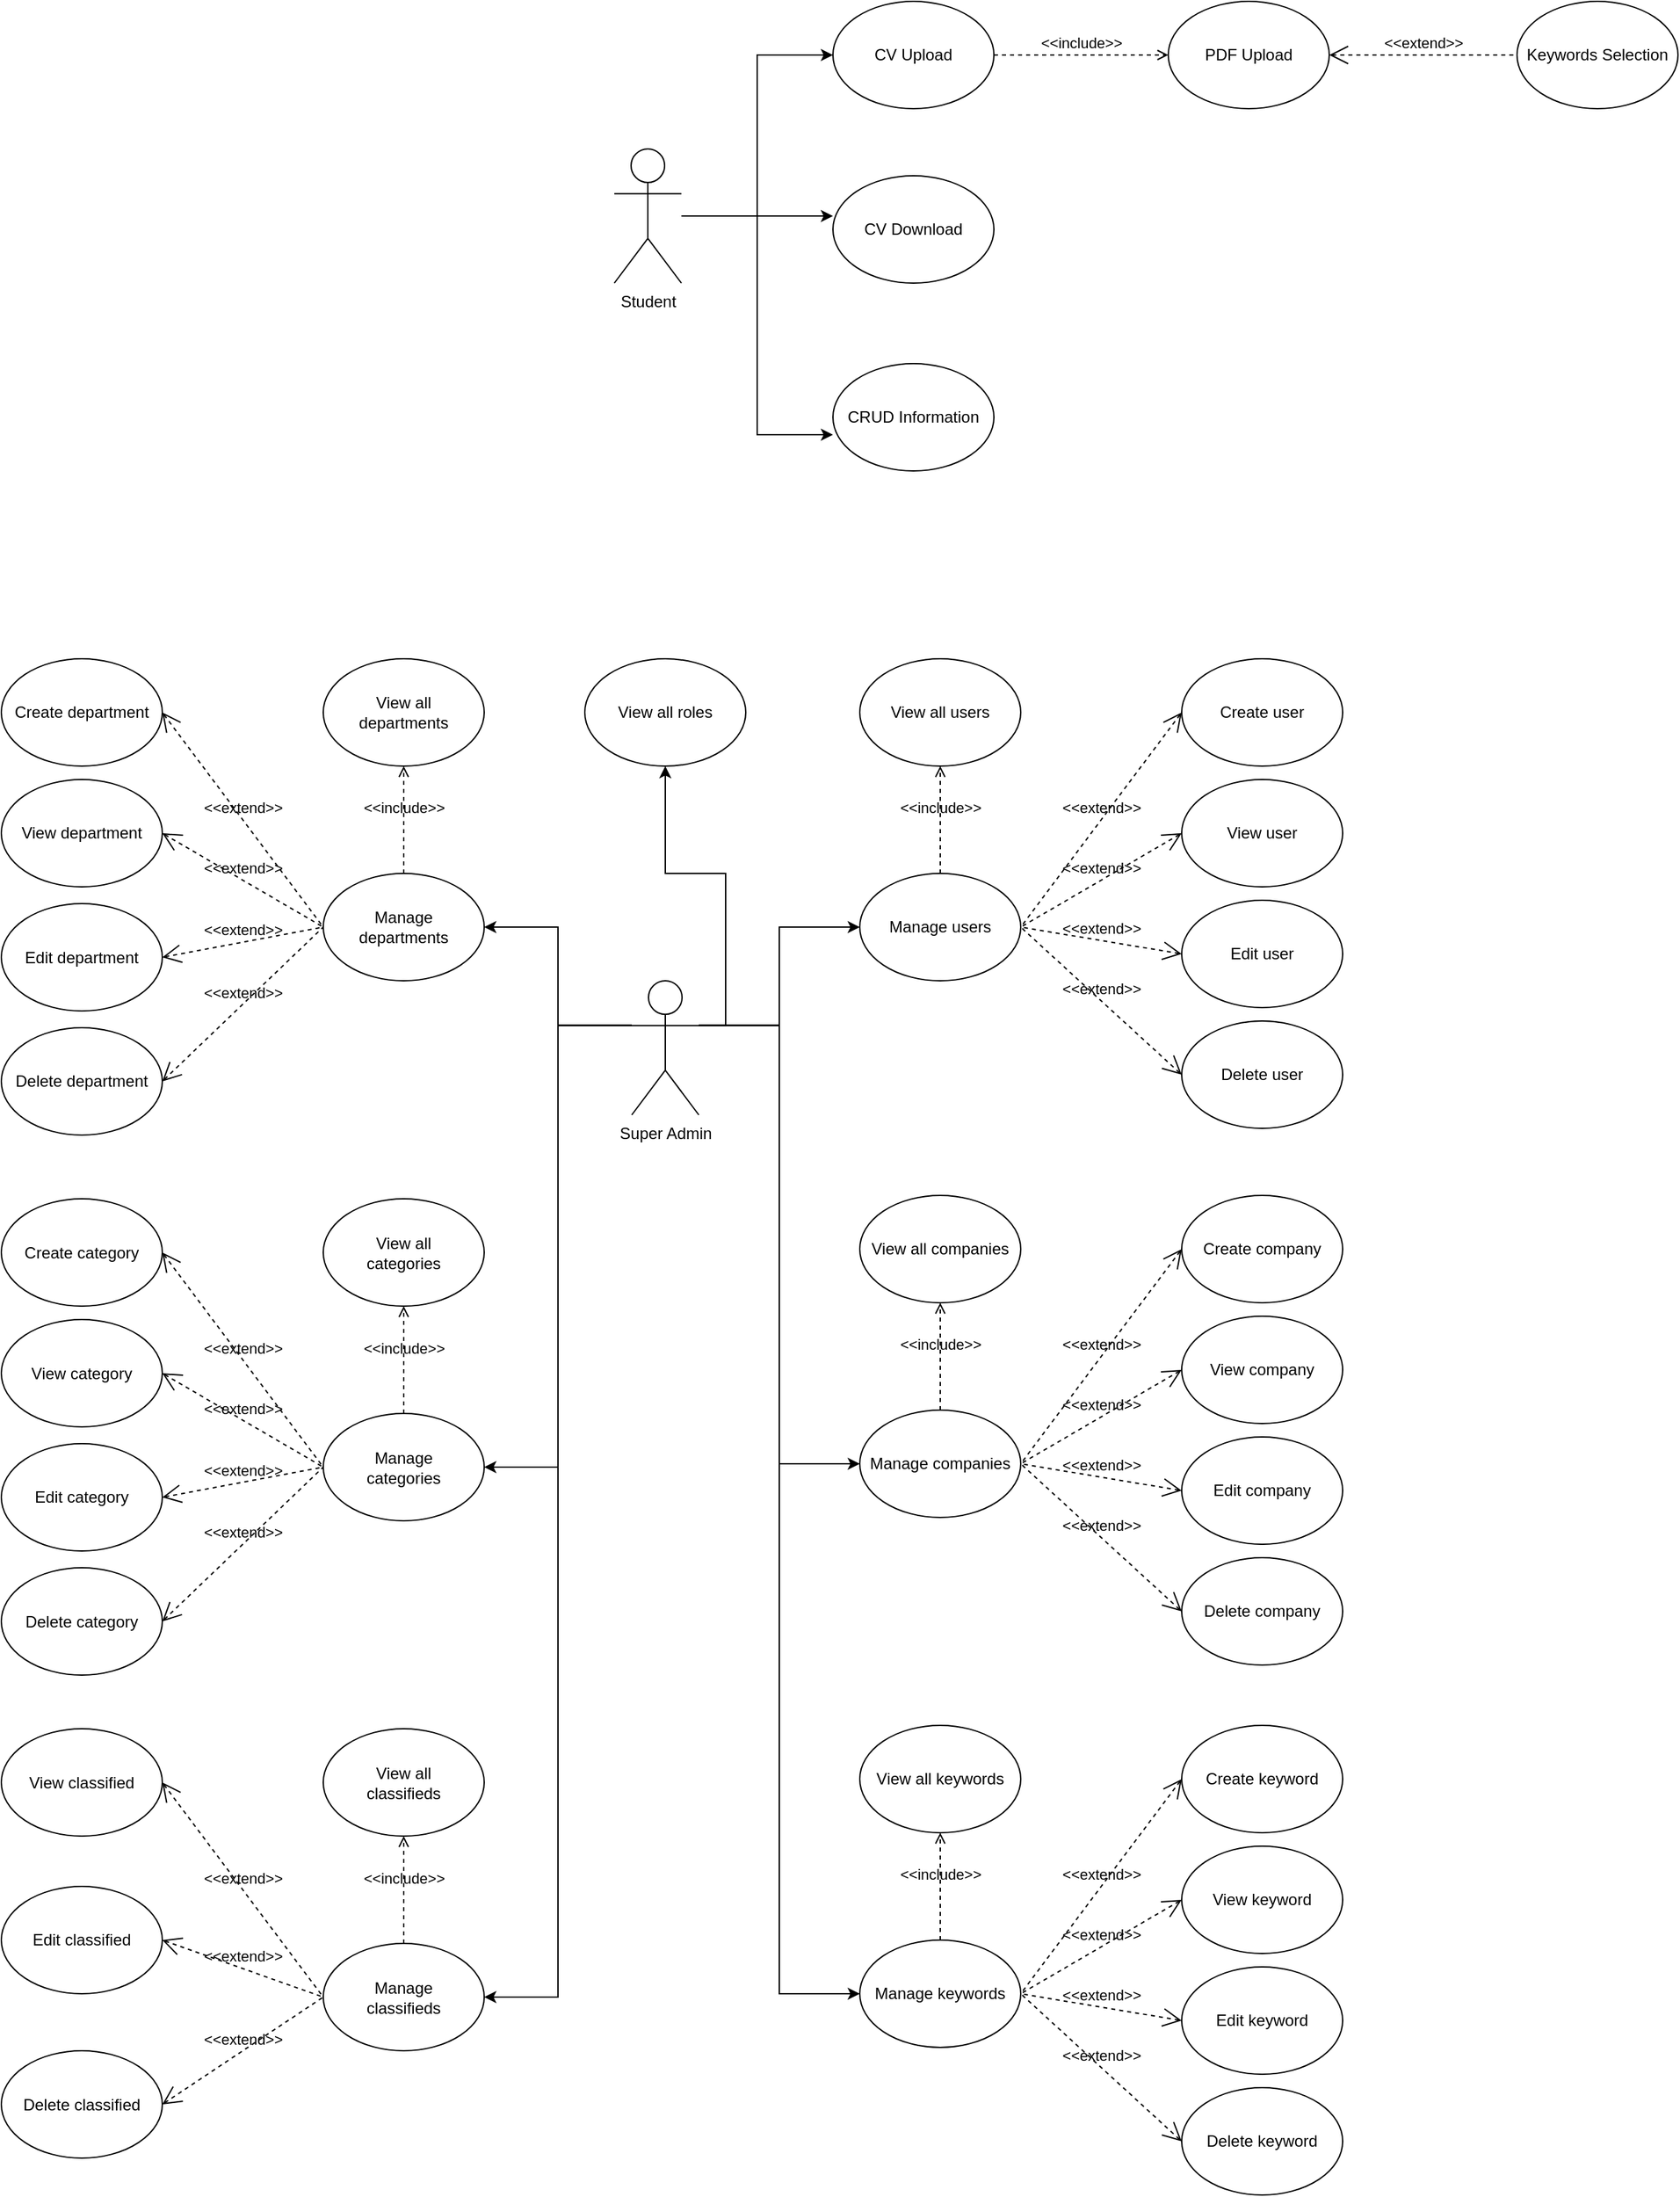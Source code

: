 <mxfile version="10.8.3" type="device"><diagram name="Page-1" id="e7e014a7-5840-1c2e-5031-d8a46d1fe8dd"><mxGraphModel dx="5823" dy="1798" grid="1" gridSize="10" guides="1" tooltips="1" connect="1" arrows="1" fold="1" page="1" pageScale="1" pageWidth="1169" pageHeight="826" background="#ffffff" math="0" shadow="0"><root><mxCell id="0"/><mxCell id="1" parent="0"/><mxCell id="BRGTrVqruao4E9yqLF0h-58" style="edgeStyle=orthogonalEdgeStyle;rounded=0;orthogonalLoop=1;jettySize=auto;html=1;entryX=0;entryY=0.5;entryDx=0;entryDy=0;" parent="1" source="BRGTrVqruao4E9yqLF0h-42" target="BRGTrVqruao4E9yqLF0h-54" edge="1"><mxGeometry relative="1" as="geometry"/></mxCell><mxCell id="BRGTrVqruao4E9yqLF0h-59" style="edgeStyle=orthogonalEdgeStyle;rounded=0;orthogonalLoop=1;jettySize=auto;html=1;entryX=0;entryY=0.663;entryDx=0;entryDy=0;entryPerimeter=0;" parent="1" source="BRGTrVqruao4E9yqLF0h-42" target="BRGTrVqruao4E9yqLF0h-53" edge="1"><mxGeometry relative="1" as="geometry"/></mxCell><mxCell id="BRGTrVqruao4E9yqLF0h-61" style="edgeStyle=orthogonalEdgeStyle;rounded=0;orthogonalLoop=1;jettySize=auto;html=1;entryX=0;entryY=0.375;entryDx=0;entryDy=0;entryPerimeter=0;" parent="1" source="BRGTrVqruao4E9yqLF0h-42" target="BRGTrVqruao4E9yqLF0h-55" edge="1"><mxGeometry relative="1" as="geometry"/></mxCell><mxCell id="BRGTrVqruao4E9yqLF0h-42" value="Student" style="shape=umlActor;verticalLabelPosition=bottom;labelBackgroundColor=#ffffff;verticalAlign=top;html=1;" parent="1" vertex="1"><mxGeometry x="-1143" y="140" width="50" height="100" as="geometry"/></mxCell><mxCell id="BRGTrVqruao4E9yqLF0h-53" value="CRUD Information" style="ellipse;whiteSpace=wrap;html=1;" parent="1" vertex="1"><mxGeometry x="-980" y="300" width="120" height="80" as="geometry"/></mxCell><mxCell id="BRGTrVqruao4E9yqLF0h-54" value="CV Upload" style="ellipse;whiteSpace=wrap;html=1;" parent="1" vertex="1"><mxGeometry x="-980" y="30" width="120" height="80" as="geometry"/></mxCell><mxCell id="BRGTrVqruao4E9yqLF0h-55" value="&lt;div&gt;CV Download&lt;/div&gt;" style="ellipse;whiteSpace=wrap;html=1;" parent="1" vertex="1"><mxGeometry x="-980" y="160" width="120" height="80" as="geometry"/></mxCell><mxCell id="BRGTrVqruao4E9yqLF0h-62" value="Keywords Selection" style="ellipse;whiteSpace=wrap;html=1;" parent="1" vertex="1"><mxGeometry x="-470" y="30" width="120" height="80" as="geometry"/></mxCell><mxCell id="BRGTrVqruao4E9yqLF0h-63" value="PDF Upload" style="ellipse;whiteSpace=wrap;html=1;" parent="1" vertex="1"><mxGeometry x="-730" y="30" width="120" height="80" as="geometry"/></mxCell><mxCell id="BRGTrVqruao4E9yqLF0h-68" value="&amp;lt;&amp;lt;include&amp;gt;&amp;gt;" style="edgeStyle=none;html=1;endArrow=open;verticalAlign=bottom;dashed=1;labelBackgroundColor=none;" parent="1" edge="1"><mxGeometry width="160" relative="1" as="geometry"><mxPoint x="-860" y="70" as="sourcePoint"/><mxPoint x="-730" y="70" as="targetPoint"/></mxGeometry></mxCell><mxCell id="BRGTrVqruao4E9yqLF0h-72" value="&amp;lt;&amp;lt;extend&amp;gt;&amp;gt;" style="edgeStyle=none;html=1;startArrow=open;endArrow=none;startSize=12;verticalAlign=bottom;dashed=1;labelBackgroundColor=none;exitX=1;exitY=0.5;exitDx=0;exitDy=0;entryX=0;entryY=0.5;entryDx=0;entryDy=0;" parent="1" source="BRGTrVqruao4E9yqLF0h-63" target="BRGTrVqruao4E9yqLF0h-62" edge="1"><mxGeometry width="160" relative="1" as="geometry"><mxPoint x="-600" y="140" as="sourcePoint"/><mxPoint x="-440" y="140" as="targetPoint"/></mxGeometry></mxCell><mxCell id="poXAN6P7dHMMo7zErkL7-93" style="edgeStyle=orthogonalEdgeStyle;rounded=0;orthogonalLoop=1;jettySize=auto;html=1;exitX=1;exitY=0.333;exitDx=0;exitDy=0;exitPerimeter=0;" edge="1" parent="1" source="poXAN6P7dHMMo7zErkL7-2" target="poXAN6P7dHMMo7zErkL7-3"><mxGeometry relative="1" as="geometry"/></mxCell><mxCell id="poXAN6P7dHMMo7zErkL7-94" style="edgeStyle=orthogonalEdgeStyle;rounded=0;orthogonalLoop=1;jettySize=auto;html=1;exitX=1;exitY=0.333;exitDx=0;exitDy=0;exitPerimeter=0;entryX=0;entryY=0.5;entryDx=0;entryDy=0;" edge="1" parent="1" source="poXAN6P7dHMMo7zErkL7-2" target="poXAN6P7dHMMo7zErkL7-26"><mxGeometry relative="1" as="geometry"/></mxCell><mxCell id="poXAN6P7dHMMo7zErkL7-95" style="edgeStyle=orthogonalEdgeStyle;rounded=0;orthogonalLoop=1;jettySize=auto;html=1;exitX=1;exitY=0.333;exitDx=0;exitDy=0;exitPerimeter=0;entryX=0;entryY=0.5;entryDx=0;entryDy=0;" edge="1" parent="1" source="poXAN6P7dHMMo7zErkL7-2" target="poXAN6P7dHMMo7zErkL7-60"><mxGeometry relative="1" as="geometry"/></mxCell><mxCell id="poXAN6P7dHMMo7zErkL7-96" style="edgeStyle=orthogonalEdgeStyle;rounded=0;orthogonalLoop=1;jettySize=auto;html=1;exitX=0;exitY=0.333;exitDx=0;exitDy=0;exitPerimeter=0;entryX=1;entryY=0.5;entryDx=0;entryDy=0;" edge="1" parent="1" source="poXAN6P7dHMMo7zErkL7-2" target="poXAN6P7dHMMo7zErkL7-38"><mxGeometry relative="1" as="geometry"/></mxCell><mxCell id="poXAN6P7dHMMo7zErkL7-97" style="edgeStyle=orthogonalEdgeStyle;rounded=0;orthogonalLoop=1;jettySize=auto;html=1;exitX=0;exitY=0.333;exitDx=0;exitDy=0;exitPerimeter=0;entryX=1;entryY=0.5;entryDx=0;entryDy=0;" edge="1" parent="1" source="poXAN6P7dHMMo7zErkL7-2" target="poXAN6P7dHMMo7zErkL7-49"><mxGeometry relative="1" as="geometry"/></mxCell><mxCell id="poXAN6P7dHMMo7zErkL7-100" style="edgeStyle=orthogonalEdgeStyle;rounded=0;orthogonalLoop=1;jettySize=auto;html=1;exitX=0;exitY=0.333;exitDx=0;exitDy=0;exitPerimeter=0;entryX=1;entryY=0.5;entryDx=0;entryDy=0;" edge="1" parent="1" source="poXAN6P7dHMMo7zErkL7-2" target="poXAN6P7dHMMo7zErkL7-71"><mxGeometry relative="1" as="geometry"/></mxCell><mxCell id="poXAN6P7dHMMo7zErkL7-102" style="edgeStyle=orthogonalEdgeStyle;rounded=0;orthogonalLoop=1;jettySize=auto;html=1;exitX=1;exitY=0.333;exitDx=0;exitDy=0;exitPerimeter=0;entryX=0.5;entryY=1;entryDx=0;entryDy=0;" edge="1" parent="1" source="poXAN6P7dHMMo7zErkL7-2" target="poXAN6P7dHMMo7zErkL7-37"><mxGeometry relative="1" as="geometry"/></mxCell><mxCell id="poXAN6P7dHMMo7zErkL7-2" value="Super Admin" style="shape=umlActor;verticalLabelPosition=bottom;labelBackgroundColor=#ffffff;verticalAlign=top;html=1;" vertex="1" parent="1"><mxGeometry x="-1130" y="760" width="50" height="100" as="geometry"/></mxCell><mxCell id="poXAN6P7dHMMo7zErkL7-3" value="Manage users" style="ellipse;whiteSpace=wrap;html=1;" vertex="1" parent="1"><mxGeometry x="-960" y="680" width="120" height="80" as="geometry"/></mxCell><mxCell id="poXAN6P7dHMMo7zErkL7-4" value="Create user" style="ellipse;whiteSpace=wrap;html=1;" vertex="1" parent="1"><mxGeometry x="-720" y="520" width="120" height="80" as="geometry"/></mxCell><mxCell id="poXAN6P7dHMMo7zErkL7-5" value="Edit user" style="ellipse;whiteSpace=wrap;html=1;" vertex="1" parent="1"><mxGeometry x="-720" y="700" width="120" height="80" as="geometry"/></mxCell><mxCell id="poXAN6P7dHMMo7zErkL7-6" value="Delete user" style="ellipse;whiteSpace=wrap;html=1;" vertex="1" parent="1"><mxGeometry x="-720" y="790" width="120" height="80" as="geometry"/></mxCell><mxCell id="poXAN6P7dHMMo7zErkL7-7" value="View all users" style="ellipse;whiteSpace=wrap;html=1;" vertex="1" parent="1"><mxGeometry x="-960" y="520" width="120" height="80" as="geometry"/></mxCell><mxCell id="poXAN6P7dHMMo7zErkL7-8" value="View user" style="ellipse;whiteSpace=wrap;html=1;" vertex="1" parent="1"><mxGeometry x="-720" y="610" width="120" height="80" as="geometry"/></mxCell><mxCell id="poXAN6P7dHMMo7zErkL7-20" value="&amp;lt;&amp;lt;extend&amp;gt;&amp;gt;" style="edgeStyle=none;html=1;startArrow=open;endArrow=none;startSize=12;verticalAlign=bottom;dashed=1;labelBackgroundColor=none;entryX=1;entryY=0.5;entryDx=0;entryDy=0;exitX=0;exitY=0.5;exitDx=0;exitDy=0;" edge="1" parent="1" source="poXAN6P7dHMMo7zErkL7-4" target="poXAN6P7dHMMo7zErkL7-3"><mxGeometry width="160" relative="1" as="geometry"><mxPoint x="-980" y="490" as="sourcePoint"/><mxPoint x="-840" y="490" as="targetPoint"/></mxGeometry></mxCell><mxCell id="poXAN6P7dHMMo7zErkL7-21" value="&amp;lt;&amp;lt;extend&amp;gt;&amp;gt;" style="edgeStyle=none;html=1;startArrow=open;endArrow=none;startSize=12;verticalAlign=bottom;dashed=1;labelBackgroundColor=none;entryX=1;entryY=0.5;entryDx=0;entryDy=0;exitX=0;exitY=0.5;exitDx=0;exitDy=0;" edge="1" parent="1" source="poXAN6P7dHMMo7zErkL7-8" target="poXAN6P7dHMMo7zErkL7-3"><mxGeometry width="160" relative="1" as="geometry"><mxPoint x="-750" y="570" as="sourcePoint"/><mxPoint x="-830" y="730" as="targetPoint"/></mxGeometry></mxCell><mxCell id="poXAN6P7dHMMo7zErkL7-22" value="&amp;lt;&amp;lt;extend&amp;gt;&amp;gt;" style="edgeStyle=none;html=1;startArrow=open;endArrow=none;startSize=12;verticalAlign=bottom;dashed=1;labelBackgroundColor=none;entryX=1;entryY=0.5;entryDx=0;entryDy=0;exitX=0;exitY=0.5;exitDx=0;exitDy=0;" edge="1" parent="1" source="poXAN6P7dHMMo7zErkL7-5" target="poXAN6P7dHMMo7zErkL7-3"><mxGeometry width="160" relative="1" as="geometry"><mxPoint x="-750" y="660" as="sourcePoint"/><mxPoint x="-830" y="730" as="targetPoint"/></mxGeometry></mxCell><mxCell id="poXAN6P7dHMMo7zErkL7-23" value="&amp;lt;&amp;lt;extend&amp;gt;&amp;gt;" style="edgeStyle=none;html=1;startArrow=open;endArrow=none;startSize=12;verticalAlign=bottom;dashed=1;labelBackgroundColor=none;entryX=1;entryY=0.5;entryDx=0;entryDy=0;exitX=0;exitY=0.5;exitDx=0;exitDy=0;" edge="1" parent="1" source="poXAN6P7dHMMo7zErkL7-6" target="poXAN6P7dHMMo7zErkL7-3"><mxGeometry width="160" relative="1" as="geometry"><mxPoint x="-750" y="750" as="sourcePoint"/><mxPoint x="-830" y="730" as="targetPoint"/></mxGeometry></mxCell><mxCell id="poXAN6P7dHMMo7zErkL7-25" value="&amp;lt;&amp;lt;include&amp;gt;&amp;gt;" style="edgeStyle=none;html=1;endArrow=open;verticalAlign=bottom;dashed=1;labelBackgroundColor=none;exitX=0.5;exitY=0;exitDx=0;exitDy=0;entryX=0.5;entryY=1;entryDx=0;entryDy=0;" edge="1" parent="1" source="poXAN6P7dHMMo7zErkL7-3" target="poXAN6P7dHMMo7zErkL7-7"><mxGeometry width="160" relative="1" as="geometry"><mxPoint x="-890" y="449.5" as="sourcePoint"/><mxPoint x="-760" y="449.5" as="targetPoint"/></mxGeometry></mxCell><mxCell id="poXAN6P7dHMMo7zErkL7-26" value="Manage companies" style="ellipse;whiteSpace=wrap;html=1;" vertex="1" parent="1"><mxGeometry x="-960" y="1080" width="120" height="80" as="geometry"/></mxCell><mxCell id="poXAN6P7dHMMo7zErkL7-27" value="Create company" style="ellipse;whiteSpace=wrap;html=1;" vertex="1" parent="1"><mxGeometry x="-720" y="920" width="120" height="80" as="geometry"/></mxCell><mxCell id="poXAN6P7dHMMo7zErkL7-28" value="Edit company" style="ellipse;whiteSpace=wrap;html=1;" vertex="1" parent="1"><mxGeometry x="-720" y="1100" width="120" height="80" as="geometry"/></mxCell><mxCell id="poXAN6P7dHMMo7zErkL7-29" value="Delete company" style="ellipse;whiteSpace=wrap;html=1;" vertex="1" parent="1"><mxGeometry x="-720" y="1190" width="120" height="80" as="geometry"/></mxCell><mxCell id="poXAN6P7dHMMo7zErkL7-30" value="View all companies" style="ellipse;whiteSpace=wrap;html=1;" vertex="1" parent="1"><mxGeometry x="-960" y="920" width="120" height="80" as="geometry"/></mxCell><mxCell id="poXAN6P7dHMMo7zErkL7-31" value="View company" style="ellipse;whiteSpace=wrap;html=1;" vertex="1" parent="1"><mxGeometry x="-720" y="1010" width="120" height="80" as="geometry"/></mxCell><mxCell id="poXAN6P7dHMMo7zErkL7-32" value="&amp;lt;&amp;lt;extend&amp;gt;&amp;gt;" style="edgeStyle=none;html=1;startArrow=open;endArrow=none;startSize=12;verticalAlign=bottom;dashed=1;labelBackgroundColor=none;entryX=1;entryY=0.5;entryDx=0;entryDy=0;exitX=0;exitY=0.5;exitDx=0;exitDy=0;" edge="1" parent="1" source="poXAN6P7dHMMo7zErkL7-27" target="poXAN6P7dHMMo7zErkL7-26"><mxGeometry width="160" relative="1" as="geometry"><mxPoint x="-980" y="890" as="sourcePoint"/><mxPoint x="-840" y="890" as="targetPoint"/></mxGeometry></mxCell><mxCell id="poXAN6P7dHMMo7zErkL7-33" value="&amp;lt;&amp;lt;extend&amp;gt;&amp;gt;" style="edgeStyle=none;html=1;startArrow=open;endArrow=none;startSize=12;verticalAlign=bottom;dashed=1;labelBackgroundColor=none;entryX=1;entryY=0.5;entryDx=0;entryDy=0;exitX=0;exitY=0.5;exitDx=0;exitDy=0;" edge="1" parent="1" source="poXAN6P7dHMMo7zErkL7-31" target="poXAN6P7dHMMo7zErkL7-26"><mxGeometry width="160" relative="1" as="geometry"><mxPoint x="-750" y="970" as="sourcePoint"/><mxPoint x="-830" y="1130" as="targetPoint"/></mxGeometry></mxCell><mxCell id="poXAN6P7dHMMo7zErkL7-34" value="&amp;lt;&amp;lt;extend&amp;gt;&amp;gt;" style="edgeStyle=none;html=1;startArrow=open;endArrow=none;startSize=12;verticalAlign=bottom;dashed=1;labelBackgroundColor=none;entryX=1;entryY=0.5;entryDx=0;entryDy=0;exitX=0;exitY=0.5;exitDx=0;exitDy=0;" edge="1" parent="1" source="poXAN6P7dHMMo7zErkL7-28" target="poXAN6P7dHMMo7zErkL7-26"><mxGeometry width="160" relative="1" as="geometry"><mxPoint x="-750" y="1060" as="sourcePoint"/><mxPoint x="-830" y="1130" as="targetPoint"/></mxGeometry></mxCell><mxCell id="poXAN6P7dHMMo7zErkL7-35" value="&amp;lt;&amp;lt;extend&amp;gt;&amp;gt;" style="edgeStyle=none;html=1;startArrow=open;endArrow=none;startSize=12;verticalAlign=bottom;dashed=1;labelBackgroundColor=none;entryX=1;entryY=0.5;entryDx=0;entryDy=0;exitX=0;exitY=0.5;exitDx=0;exitDy=0;" edge="1" parent="1" source="poXAN6P7dHMMo7zErkL7-29" target="poXAN6P7dHMMo7zErkL7-26"><mxGeometry width="160" relative="1" as="geometry"><mxPoint x="-750" y="1150" as="sourcePoint"/><mxPoint x="-830" y="1130" as="targetPoint"/></mxGeometry></mxCell><mxCell id="poXAN6P7dHMMo7zErkL7-36" value="&amp;lt;&amp;lt;include&amp;gt;&amp;gt;" style="edgeStyle=none;html=1;endArrow=open;verticalAlign=bottom;dashed=1;labelBackgroundColor=none;exitX=0.5;exitY=0;exitDx=0;exitDy=0;entryX=0.5;entryY=1;entryDx=0;entryDy=0;" edge="1" parent="1" source="poXAN6P7dHMMo7zErkL7-26" target="poXAN6P7dHMMo7zErkL7-30"><mxGeometry width="160" relative="1" as="geometry"><mxPoint x="-890" y="849.5" as="sourcePoint"/><mxPoint x="-760" y="849.5" as="targetPoint"/></mxGeometry></mxCell><mxCell id="poXAN6P7dHMMo7zErkL7-37" value="View all roles" style="ellipse;whiteSpace=wrap;html=1;" vertex="1" parent="1"><mxGeometry x="-1165" y="520" width="120" height="80" as="geometry"/></mxCell><mxCell id="poXAN6P7dHMMo7zErkL7-38" value="Manage&lt;br&gt;departments" style="ellipse;whiteSpace=wrap;html=1;" vertex="1" parent="1"><mxGeometry x="-1360" y="680" width="120" height="80" as="geometry"/></mxCell><mxCell id="poXAN6P7dHMMo7zErkL7-39" value="Create department" style="ellipse;whiteSpace=wrap;html=1;" vertex="1" parent="1"><mxGeometry x="-1600" y="520" width="120" height="80" as="geometry"/></mxCell><mxCell id="poXAN6P7dHMMo7zErkL7-40" value="Edit department" style="ellipse;whiteSpace=wrap;html=1;" vertex="1" parent="1"><mxGeometry x="-1600" y="702.5" width="120" height="80" as="geometry"/></mxCell><mxCell id="poXAN6P7dHMMo7zErkL7-41" value="Delete department" style="ellipse;whiteSpace=wrap;html=1;" vertex="1" parent="1"><mxGeometry x="-1600" y="795" width="120" height="80" as="geometry"/></mxCell><mxCell id="poXAN6P7dHMMo7zErkL7-42" value="View all&lt;br&gt;departments" style="ellipse;whiteSpace=wrap;html=1;" vertex="1" parent="1"><mxGeometry x="-1360" y="520" width="120" height="80" as="geometry"/></mxCell><mxCell id="poXAN6P7dHMMo7zErkL7-43" value="View department" style="ellipse;whiteSpace=wrap;html=1;" vertex="1" parent="1"><mxGeometry x="-1600" y="610" width="120" height="80" as="geometry"/></mxCell><mxCell id="poXAN6P7dHMMo7zErkL7-44" value="&amp;lt;&amp;lt;extend&amp;gt;&amp;gt;" style="edgeStyle=none;html=1;startArrow=open;endArrow=none;startSize=12;verticalAlign=bottom;dashed=1;labelBackgroundColor=none;entryX=0;entryY=0.5;entryDx=0;entryDy=0;exitX=1;exitY=0.5;exitDx=0;exitDy=0;" edge="1" parent="1" source="poXAN6P7dHMMo7zErkL7-39" target="poXAN6P7dHMMo7zErkL7-38"><mxGeometry width="160" relative="1" as="geometry"><mxPoint x="-1380" y="490" as="sourcePoint"/><mxPoint x="-1240" y="490" as="targetPoint"/></mxGeometry></mxCell><mxCell id="poXAN6P7dHMMo7zErkL7-45" value="&amp;lt;&amp;lt;extend&amp;gt;&amp;gt;" style="edgeStyle=none;html=1;startArrow=open;endArrow=none;startSize=12;verticalAlign=bottom;dashed=1;labelBackgroundColor=none;entryX=0;entryY=0.5;entryDx=0;entryDy=0;exitX=1;exitY=0.5;exitDx=0;exitDy=0;" edge="1" parent="1" source="poXAN6P7dHMMo7zErkL7-43" target="poXAN6P7dHMMo7zErkL7-38"><mxGeometry width="160" relative="1" as="geometry"><mxPoint x="-1150" y="570" as="sourcePoint"/><mxPoint x="-1230" y="730" as="targetPoint"/></mxGeometry></mxCell><mxCell id="poXAN6P7dHMMo7zErkL7-46" value="&amp;lt;&amp;lt;extend&amp;gt;&amp;gt;" style="edgeStyle=none;html=1;startArrow=open;endArrow=none;startSize=12;verticalAlign=bottom;dashed=1;labelBackgroundColor=none;entryX=0;entryY=0.5;entryDx=0;entryDy=0;exitX=1;exitY=0.5;exitDx=0;exitDy=0;" edge="1" parent="1" source="poXAN6P7dHMMo7zErkL7-40" target="poXAN6P7dHMMo7zErkL7-38"><mxGeometry width="160" relative="1" as="geometry"><mxPoint x="-1150" y="660" as="sourcePoint"/><mxPoint x="-1230" y="730" as="targetPoint"/></mxGeometry></mxCell><mxCell id="poXAN6P7dHMMo7zErkL7-47" value="&amp;lt;&amp;lt;extend&amp;gt;&amp;gt;" style="edgeStyle=none;html=1;startArrow=open;endArrow=none;startSize=12;verticalAlign=bottom;dashed=1;labelBackgroundColor=none;entryX=0;entryY=0.5;entryDx=0;entryDy=0;exitX=1;exitY=0.5;exitDx=0;exitDy=0;" edge="1" parent="1" source="poXAN6P7dHMMo7zErkL7-41" target="poXAN6P7dHMMo7zErkL7-38"><mxGeometry width="160" relative="1" as="geometry"><mxPoint x="-1150" y="750" as="sourcePoint"/><mxPoint x="-1230" y="730" as="targetPoint"/></mxGeometry></mxCell><mxCell id="poXAN6P7dHMMo7zErkL7-48" value="&amp;lt;&amp;lt;include&amp;gt;&amp;gt;" style="edgeStyle=none;html=1;endArrow=open;verticalAlign=bottom;dashed=1;labelBackgroundColor=none;exitX=0.5;exitY=0;exitDx=0;exitDy=0;entryX=0.5;entryY=1;entryDx=0;entryDy=0;" edge="1" parent="1" source="poXAN6P7dHMMo7zErkL7-38" target="poXAN6P7dHMMo7zErkL7-42"><mxGeometry width="160" relative="1" as="geometry"><mxPoint x="-1290" y="449.5" as="sourcePoint"/><mxPoint x="-1160" y="449.5" as="targetPoint"/></mxGeometry></mxCell><mxCell id="poXAN6P7dHMMo7zErkL7-49" value="Manage&lt;br&gt;categories" style="ellipse;whiteSpace=wrap;html=1;" vertex="1" parent="1"><mxGeometry x="-1360" y="1082.5" width="120" height="80" as="geometry"/></mxCell><mxCell id="poXAN6P7dHMMo7zErkL7-50" value="Create category" style="ellipse;whiteSpace=wrap;html=1;" vertex="1" parent="1"><mxGeometry x="-1600" y="922.5" width="120" height="80" as="geometry"/></mxCell><mxCell id="poXAN6P7dHMMo7zErkL7-51" value="Edit category" style="ellipse;whiteSpace=wrap;html=1;" vertex="1" parent="1"><mxGeometry x="-1600" y="1105" width="120" height="80" as="geometry"/></mxCell><mxCell id="poXAN6P7dHMMo7zErkL7-52" value="Delete category" style="ellipse;whiteSpace=wrap;html=1;" vertex="1" parent="1"><mxGeometry x="-1600" y="1197.5" width="120" height="80" as="geometry"/></mxCell><mxCell id="poXAN6P7dHMMo7zErkL7-53" value="View all&lt;br&gt;categories" style="ellipse;whiteSpace=wrap;html=1;" vertex="1" parent="1"><mxGeometry x="-1360" y="922.5" width="120" height="80" as="geometry"/></mxCell><mxCell id="poXAN6P7dHMMo7zErkL7-54" value="View category" style="ellipse;whiteSpace=wrap;html=1;" vertex="1" parent="1"><mxGeometry x="-1600" y="1012.5" width="120" height="80" as="geometry"/></mxCell><mxCell id="poXAN6P7dHMMo7zErkL7-55" value="&amp;lt;&amp;lt;extend&amp;gt;&amp;gt;" style="edgeStyle=none;html=1;startArrow=open;endArrow=none;startSize=12;verticalAlign=bottom;dashed=1;labelBackgroundColor=none;entryX=0;entryY=0.5;entryDx=0;entryDy=0;exitX=1;exitY=0.5;exitDx=0;exitDy=0;" edge="1" parent="1" source="poXAN6P7dHMMo7zErkL7-50" target="poXAN6P7dHMMo7zErkL7-49"><mxGeometry width="160" relative="1" as="geometry"><mxPoint x="-1380" y="892.5" as="sourcePoint"/><mxPoint x="-1240" y="892.5" as="targetPoint"/></mxGeometry></mxCell><mxCell id="poXAN6P7dHMMo7zErkL7-56" value="&amp;lt;&amp;lt;extend&amp;gt;&amp;gt;" style="edgeStyle=none;html=1;startArrow=open;endArrow=none;startSize=12;verticalAlign=bottom;dashed=1;labelBackgroundColor=none;entryX=0;entryY=0.5;entryDx=0;entryDy=0;exitX=1;exitY=0.5;exitDx=0;exitDy=0;" edge="1" parent="1" source="poXAN6P7dHMMo7zErkL7-54" target="poXAN6P7dHMMo7zErkL7-49"><mxGeometry width="160" relative="1" as="geometry"><mxPoint x="-1150" y="972.5" as="sourcePoint"/><mxPoint x="-1230" y="1132.5" as="targetPoint"/></mxGeometry></mxCell><mxCell id="poXAN6P7dHMMo7zErkL7-57" value="&amp;lt;&amp;lt;extend&amp;gt;&amp;gt;" style="edgeStyle=none;html=1;startArrow=open;endArrow=none;startSize=12;verticalAlign=bottom;dashed=1;labelBackgroundColor=none;entryX=0;entryY=0.5;entryDx=0;entryDy=0;exitX=1;exitY=0.5;exitDx=0;exitDy=0;" edge="1" parent="1" source="poXAN6P7dHMMo7zErkL7-51" target="poXAN6P7dHMMo7zErkL7-49"><mxGeometry width="160" relative="1" as="geometry"><mxPoint x="-1150" y="1062.5" as="sourcePoint"/><mxPoint x="-1230" y="1132.5" as="targetPoint"/></mxGeometry></mxCell><mxCell id="poXAN6P7dHMMo7zErkL7-58" value="&amp;lt;&amp;lt;extend&amp;gt;&amp;gt;" style="edgeStyle=none;html=1;startArrow=open;endArrow=none;startSize=12;verticalAlign=bottom;dashed=1;labelBackgroundColor=none;entryX=0;entryY=0.5;entryDx=0;entryDy=0;exitX=1;exitY=0.5;exitDx=0;exitDy=0;" edge="1" parent="1" source="poXAN6P7dHMMo7zErkL7-52" target="poXAN6P7dHMMo7zErkL7-49"><mxGeometry width="160" relative="1" as="geometry"><mxPoint x="-1150" y="1152.5" as="sourcePoint"/><mxPoint x="-1230" y="1132.5" as="targetPoint"/></mxGeometry></mxCell><mxCell id="poXAN6P7dHMMo7zErkL7-59" value="&amp;lt;&amp;lt;include&amp;gt;&amp;gt;" style="edgeStyle=none;html=1;endArrow=open;verticalAlign=bottom;dashed=1;labelBackgroundColor=none;exitX=0.5;exitY=0;exitDx=0;exitDy=0;entryX=0.5;entryY=1;entryDx=0;entryDy=0;" edge="1" parent="1" source="poXAN6P7dHMMo7zErkL7-49" target="poXAN6P7dHMMo7zErkL7-53"><mxGeometry width="160" relative="1" as="geometry"><mxPoint x="-1290" y="852" as="sourcePoint"/><mxPoint x="-1160" y="852" as="targetPoint"/></mxGeometry></mxCell><mxCell id="poXAN6P7dHMMo7zErkL7-60" value="Manage keywords" style="ellipse;whiteSpace=wrap;html=1;" vertex="1" parent="1"><mxGeometry x="-960" y="1475" width="120" height="80" as="geometry"/></mxCell><mxCell id="poXAN6P7dHMMo7zErkL7-61" value="Create keyword" style="ellipse;whiteSpace=wrap;html=1;" vertex="1" parent="1"><mxGeometry x="-720" y="1315" width="120" height="80" as="geometry"/></mxCell><mxCell id="poXAN6P7dHMMo7zErkL7-62" value="Edit keyword" style="ellipse;whiteSpace=wrap;html=1;" vertex="1" parent="1"><mxGeometry x="-720" y="1495" width="120" height="80" as="geometry"/></mxCell><mxCell id="poXAN6P7dHMMo7zErkL7-63" value="Delete keyword" style="ellipse;whiteSpace=wrap;html=1;" vertex="1" parent="1"><mxGeometry x="-720" y="1585" width="120" height="80" as="geometry"/></mxCell><mxCell id="poXAN6P7dHMMo7zErkL7-64" value="View all keywords" style="ellipse;whiteSpace=wrap;html=1;" vertex="1" parent="1"><mxGeometry x="-960" y="1315" width="120" height="80" as="geometry"/></mxCell><mxCell id="poXAN6P7dHMMo7zErkL7-65" value="View keyword" style="ellipse;whiteSpace=wrap;html=1;" vertex="1" parent="1"><mxGeometry x="-720" y="1405" width="120" height="80" as="geometry"/></mxCell><mxCell id="poXAN6P7dHMMo7zErkL7-66" value="&amp;lt;&amp;lt;extend&amp;gt;&amp;gt;" style="edgeStyle=none;html=1;startArrow=open;endArrow=none;startSize=12;verticalAlign=bottom;dashed=1;labelBackgroundColor=none;entryX=1;entryY=0.5;entryDx=0;entryDy=0;exitX=0;exitY=0.5;exitDx=0;exitDy=0;" edge="1" parent="1" source="poXAN6P7dHMMo7zErkL7-61" target="poXAN6P7dHMMo7zErkL7-60"><mxGeometry width="160" relative="1" as="geometry"><mxPoint x="-980" y="1285" as="sourcePoint"/><mxPoint x="-840" y="1285" as="targetPoint"/></mxGeometry></mxCell><mxCell id="poXAN6P7dHMMo7zErkL7-67" value="&amp;lt;&amp;lt;extend&amp;gt;&amp;gt;" style="edgeStyle=none;html=1;startArrow=open;endArrow=none;startSize=12;verticalAlign=bottom;dashed=1;labelBackgroundColor=none;entryX=1;entryY=0.5;entryDx=0;entryDy=0;exitX=0;exitY=0.5;exitDx=0;exitDy=0;" edge="1" parent="1" source="poXAN6P7dHMMo7zErkL7-65" target="poXAN6P7dHMMo7zErkL7-60"><mxGeometry width="160" relative="1" as="geometry"><mxPoint x="-750" y="1365" as="sourcePoint"/><mxPoint x="-830" y="1525" as="targetPoint"/></mxGeometry></mxCell><mxCell id="poXAN6P7dHMMo7zErkL7-68" value="&amp;lt;&amp;lt;extend&amp;gt;&amp;gt;" style="edgeStyle=none;html=1;startArrow=open;endArrow=none;startSize=12;verticalAlign=bottom;dashed=1;labelBackgroundColor=none;entryX=1;entryY=0.5;entryDx=0;entryDy=0;exitX=0;exitY=0.5;exitDx=0;exitDy=0;" edge="1" parent="1" source="poXAN6P7dHMMo7zErkL7-62" target="poXAN6P7dHMMo7zErkL7-60"><mxGeometry width="160" relative="1" as="geometry"><mxPoint x="-750" y="1455" as="sourcePoint"/><mxPoint x="-830" y="1525" as="targetPoint"/></mxGeometry></mxCell><mxCell id="poXAN6P7dHMMo7zErkL7-69" value="&amp;lt;&amp;lt;extend&amp;gt;&amp;gt;" style="edgeStyle=none;html=1;startArrow=open;endArrow=none;startSize=12;verticalAlign=bottom;dashed=1;labelBackgroundColor=none;entryX=1;entryY=0.5;entryDx=0;entryDy=0;exitX=0;exitY=0.5;exitDx=0;exitDy=0;" edge="1" parent="1" source="poXAN6P7dHMMo7zErkL7-63" target="poXAN6P7dHMMo7zErkL7-60"><mxGeometry width="160" relative="1" as="geometry"><mxPoint x="-750" y="1545" as="sourcePoint"/><mxPoint x="-830" y="1525" as="targetPoint"/></mxGeometry></mxCell><mxCell id="poXAN6P7dHMMo7zErkL7-70" value="&amp;lt;&amp;lt;include&amp;gt;&amp;gt;" style="edgeStyle=none;html=1;endArrow=open;verticalAlign=bottom;dashed=1;labelBackgroundColor=none;exitX=0.5;exitY=0;exitDx=0;exitDy=0;entryX=0.5;entryY=1;entryDx=0;entryDy=0;" edge="1" parent="1" source="poXAN6P7dHMMo7zErkL7-60" target="poXAN6P7dHMMo7zErkL7-64"><mxGeometry width="160" relative="1" as="geometry"><mxPoint x="-890" y="1244.5" as="sourcePoint"/><mxPoint x="-760" y="1244.5" as="targetPoint"/></mxGeometry></mxCell><mxCell id="poXAN6P7dHMMo7zErkL7-71" value="Manage&lt;br&gt;classifieds" style="ellipse;whiteSpace=wrap;html=1;" vertex="1" parent="1"><mxGeometry x="-1360" y="1477.5" width="120" height="80" as="geometry"/></mxCell><mxCell id="poXAN6P7dHMMo7zErkL7-73" value="Edit classified" style="ellipse;whiteSpace=wrap;html=1;" vertex="1" parent="1"><mxGeometry x="-1600" y="1435" width="120" height="80" as="geometry"/></mxCell><mxCell id="poXAN6P7dHMMo7zErkL7-74" value="Delete classified" style="ellipse;whiteSpace=wrap;html=1;" vertex="1" parent="1"><mxGeometry x="-1600" y="1557.5" width="120" height="80" as="geometry"/></mxCell><mxCell id="poXAN6P7dHMMo7zErkL7-75" value="View all&lt;br&gt;classifieds" style="ellipse;whiteSpace=wrap;html=1;" vertex="1" parent="1"><mxGeometry x="-1360" y="1317.5" width="120" height="80" as="geometry"/></mxCell><mxCell id="poXAN6P7dHMMo7zErkL7-76" value="View classified" style="ellipse;whiteSpace=wrap;html=1;" vertex="1" parent="1"><mxGeometry x="-1600" y="1317.5" width="120" height="80" as="geometry"/></mxCell><mxCell id="poXAN6P7dHMMo7zErkL7-78" value="&amp;lt;&amp;lt;extend&amp;gt;&amp;gt;" style="edgeStyle=none;html=1;startArrow=open;endArrow=none;startSize=12;verticalAlign=bottom;dashed=1;labelBackgroundColor=none;entryX=0;entryY=0.5;entryDx=0;entryDy=0;exitX=1;exitY=0.5;exitDx=0;exitDy=0;" edge="1" parent="1" source="poXAN6P7dHMMo7zErkL7-76" target="poXAN6P7dHMMo7zErkL7-71"><mxGeometry width="160" relative="1" as="geometry"><mxPoint x="-1150" y="1367.5" as="sourcePoint"/><mxPoint x="-1230" y="1527.5" as="targetPoint"/></mxGeometry></mxCell><mxCell id="poXAN6P7dHMMo7zErkL7-79" value="&amp;lt;&amp;lt;extend&amp;gt;&amp;gt;" style="edgeStyle=none;html=1;startArrow=open;endArrow=none;startSize=12;verticalAlign=bottom;dashed=1;labelBackgroundColor=none;entryX=0;entryY=0.5;entryDx=0;entryDy=0;exitX=1;exitY=0.5;exitDx=0;exitDy=0;" edge="1" parent="1" source="poXAN6P7dHMMo7zErkL7-73" target="poXAN6P7dHMMo7zErkL7-71"><mxGeometry width="160" relative="1" as="geometry"><mxPoint x="-1150" y="1457.5" as="sourcePoint"/><mxPoint x="-1230" y="1527.5" as="targetPoint"/></mxGeometry></mxCell><mxCell id="poXAN6P7dHMMo7zErkL7-80" value="&amp;lt;&amp;lt;extend&amp;gt;&amp;gt;" style="edgeStyle=none;html=1;startArrow=open;endArrow=none;startSize=12;verticalAlign=bottom;dashed=1;labelBackgroundColor=none;entryX=0;entryY=0.5;entryDx=0;entryDy=0;exitX=1;exitY=0.5;exitDx=0;exitDy=0;" edge="1" parent="1" source="poXAN6P7dHMMo7zErkL7-74" target="poXAN6P7dHMMo7zErkL7-71"><mxGeometry width="160" relative="1" as="geometry"><mxPoint x="-1150" y="1547.5" as="sourcePoint"/><mxPoint x="-1230" y="1527.5" as="targetPoint"/></mxGeometry></mxCell><mxCell id="poXAN6P7dHMMo7zErkL7-81" value="&amp;lt;&amp;lt;include&amp;gt;&amp;gt;" style="edgeStyle=none;html=1;endArrow=open;verticalAlign=bottom;dashed=1;labelBackgroundColor=none;exitX=0.5;exitY=0;exitDx=0;exitDy=0;entryX=0.5;entryY=1;entryDx=0;entryDy=0;" edge="1" parent="1" source="poXAN6P7dHMMo7zErkL7-71" target="poXAN6P7dHMMo7zErkL7-75"><mxGeometry width="160" relative="1" as="geometry"><mxPoint x="-1290" y="1247" as="sourcePoint"/><mxPoint x="-1160" y="1247" as="targetPoint"/></mxGeometry></mxCell></root></mxGraphModel></diagram></mxfile>